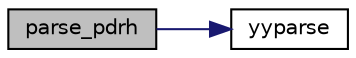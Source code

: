 digraph "parse_pdrh"
{
  edge [fontname="Helvetica",fontsize="10",labelfontname="Helvetica",labelfontsize="10"];
  node [fontname="Helvetica",fontsize="10",shape=record];
  rankdir="LR";
  Node1 [label="parse_pdrh",height=0.2,width=0.4,color="black", fillcolor="grey75", style="filled", fontcolor="black"];
  Node1 -> Node2 [color="midnightblue",fontsize="10",style="solid",fontname="Helvetica"];
  Node2 [label="yyparse",height=0.2,width=0.4,color="black", fillcolor="white", style="filled",URL="$main_8cpp.html#acd8617a8f2ac0de8bc1cc032cf449e19"];
}
